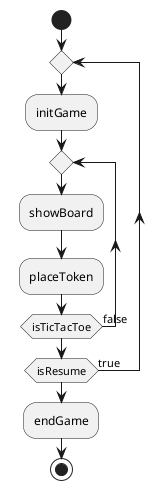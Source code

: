 @startuml mainSequence
start
repeat
:initGame;
repeat
:showBoard;
:placeToken;
repeat while (isTicTacToe) is (false)
repeat while (isResume) is (true)
:endGame;
stop
@enduml